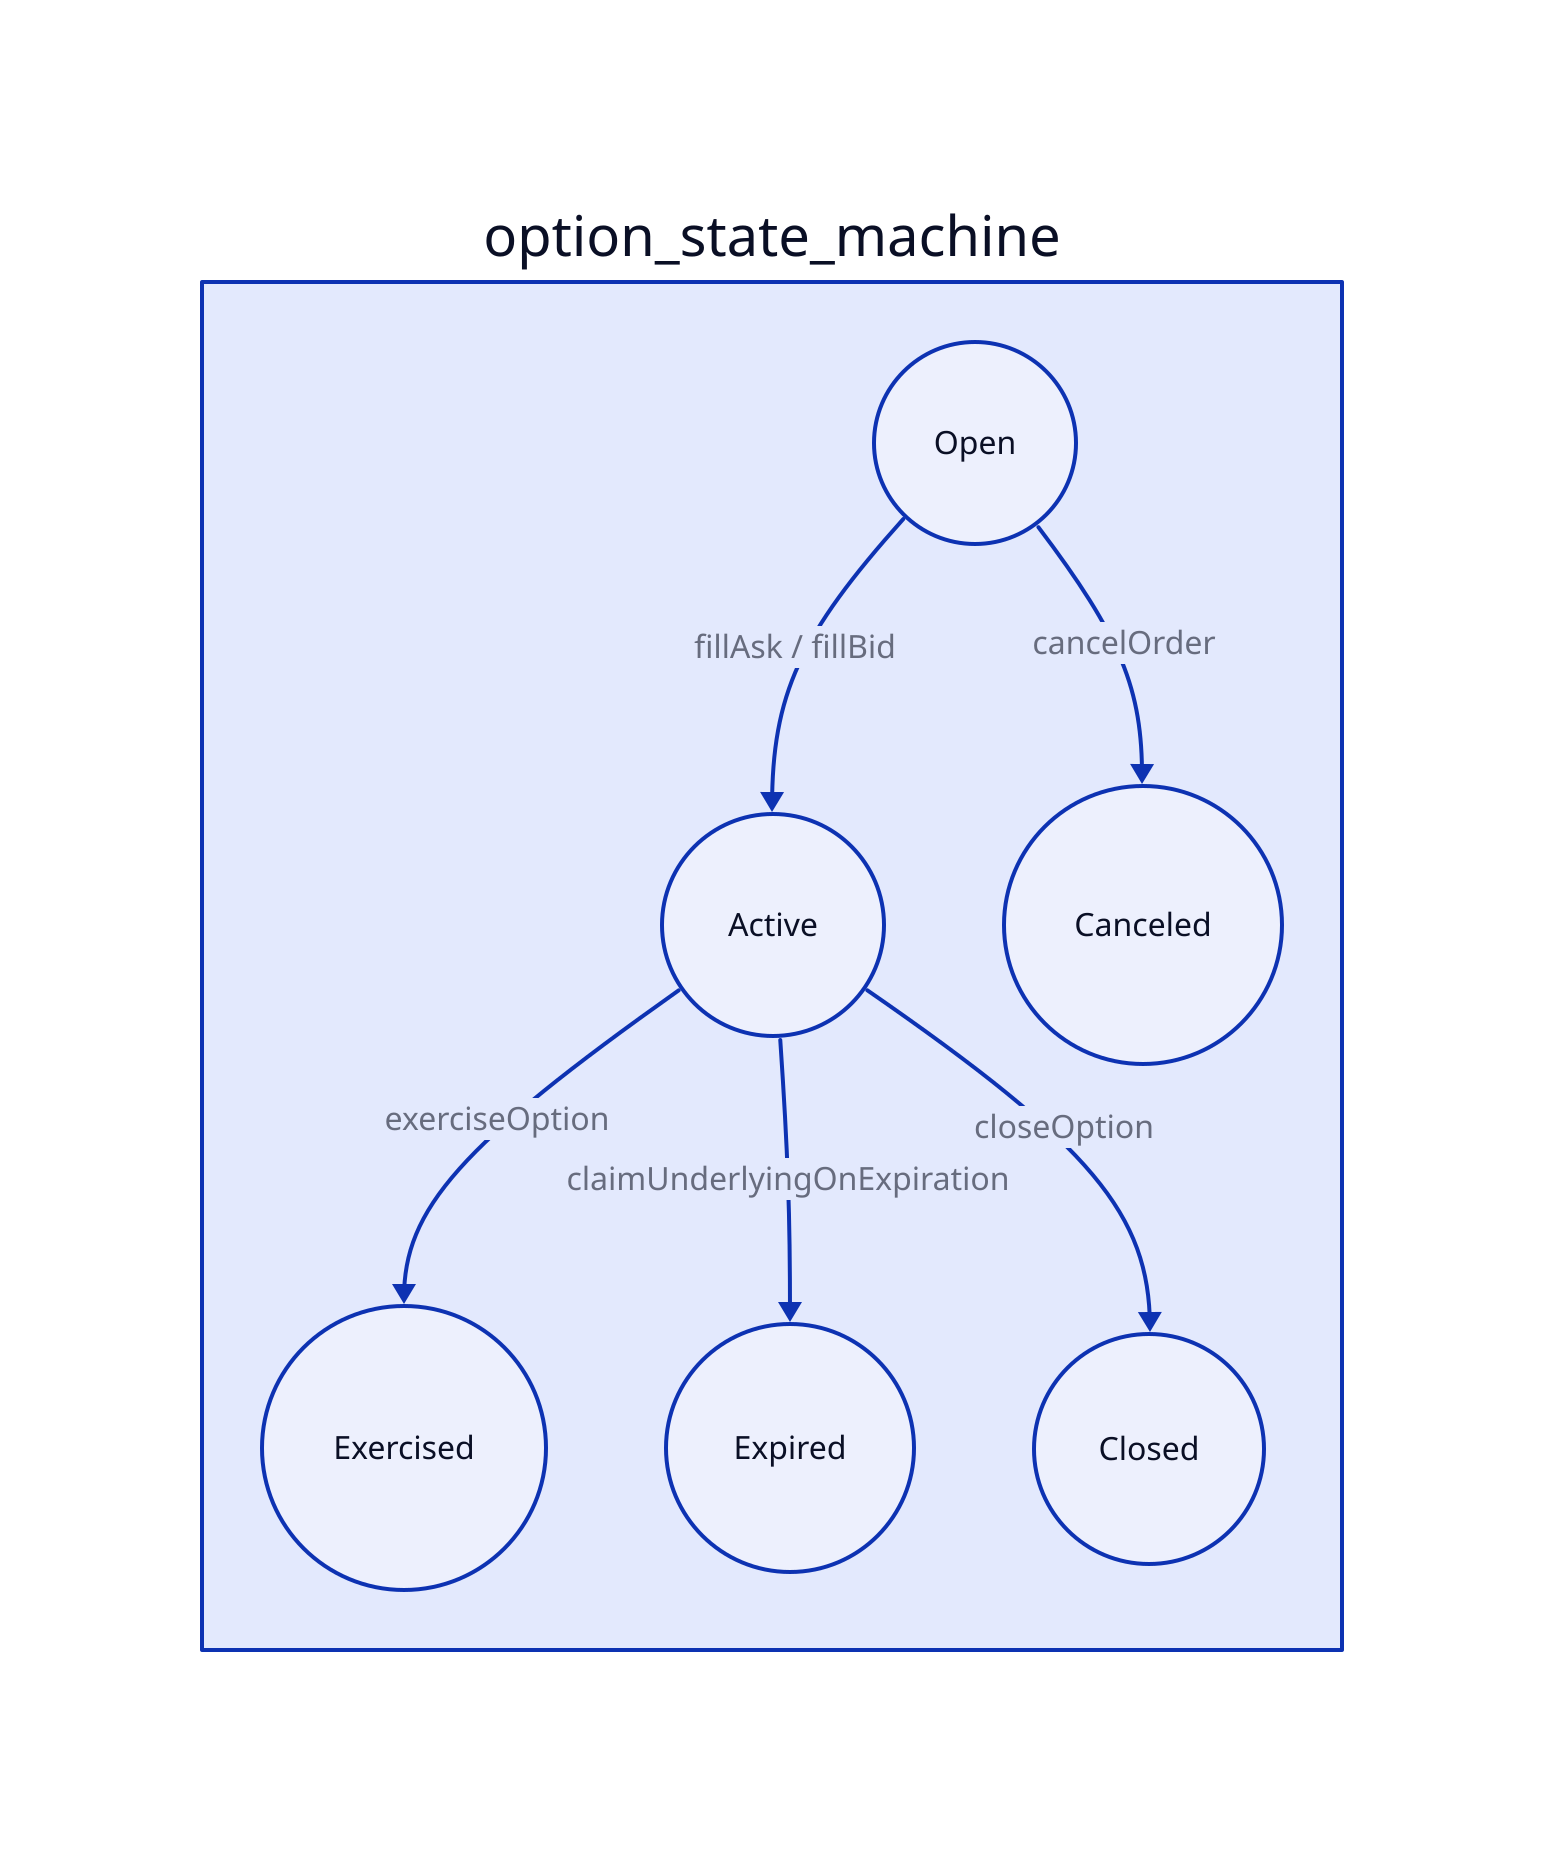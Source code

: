 
option_state_machine: {
    Open: {
        shape: circle
    }
    Active: {
        shape: circle
    }
    Exercised: {
        shape: circle
    }
    Expired: {
        shape: circle
    }
    Closed: {
        shape: circle
    }
    Canceled: {
        shape: circle
    }

    Open -> Active: fillAsk / fillBid
    Open -> Canceled: cancelOrder
    Active -> Exercised: exerciseOption
    Active -> Expired: claimUnderlyingOnExpiration
    Active -> Closed: closeOption
}
